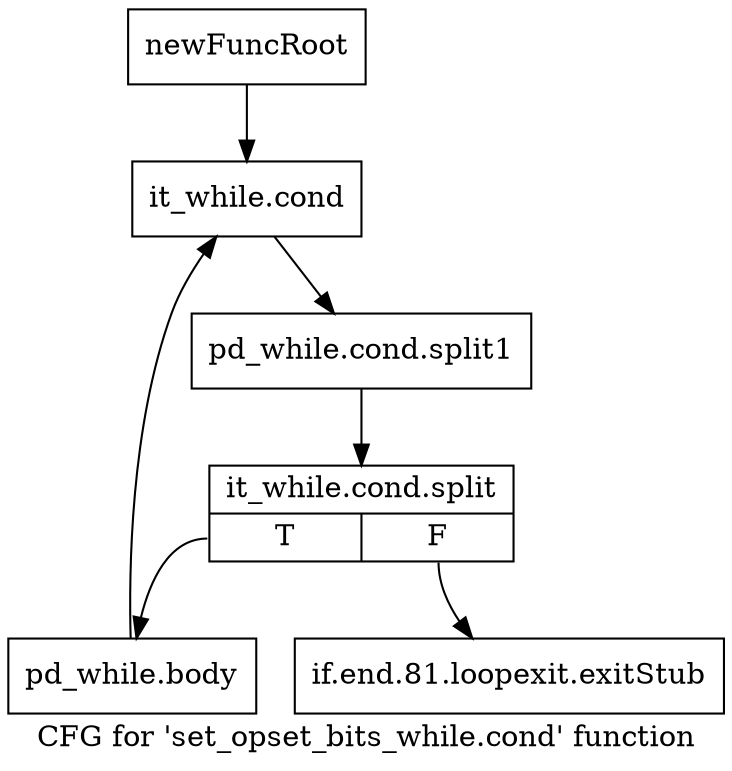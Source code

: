 digraph "CFG for 'set_opset_bits_while.cond' function" {
	label="CFG for 'set_opset_bits_while.cond' function";

	Node0x59dd150 [shape=record,label="{newFuncRoot}"];
	Node0x59dd150 -> Node0x59dd1f0;
	Node0x59dd1a0 [shape=record,label="{if.end.81.loopexit.exitStub}"];
	Node0x59dd1f0 [shape=record,label="{it_while.cond}"];
	Node0x59dd1f0 -> Node0x67f2c30;
	Node0x67f2c30 [shape=record,label="{pd_while.cond.split1}"];
	Node0x67f2c30 -> Node0x6dde3a0;
	Node0x6dde3a0 [shape=record,label="{it_while.cond.split|{<s0>T|<s1>F}}"];
	Node0x6dde3a0:s0 -> Node0x59dd240;
	Node0x6dde3a0:s1 -> Node0x59dd1a0;
	Node0x59dd240 [shape=record,label="{pd_while.body}"];
	Node0x59dd240 -> Node0x59dd1f0;
}

